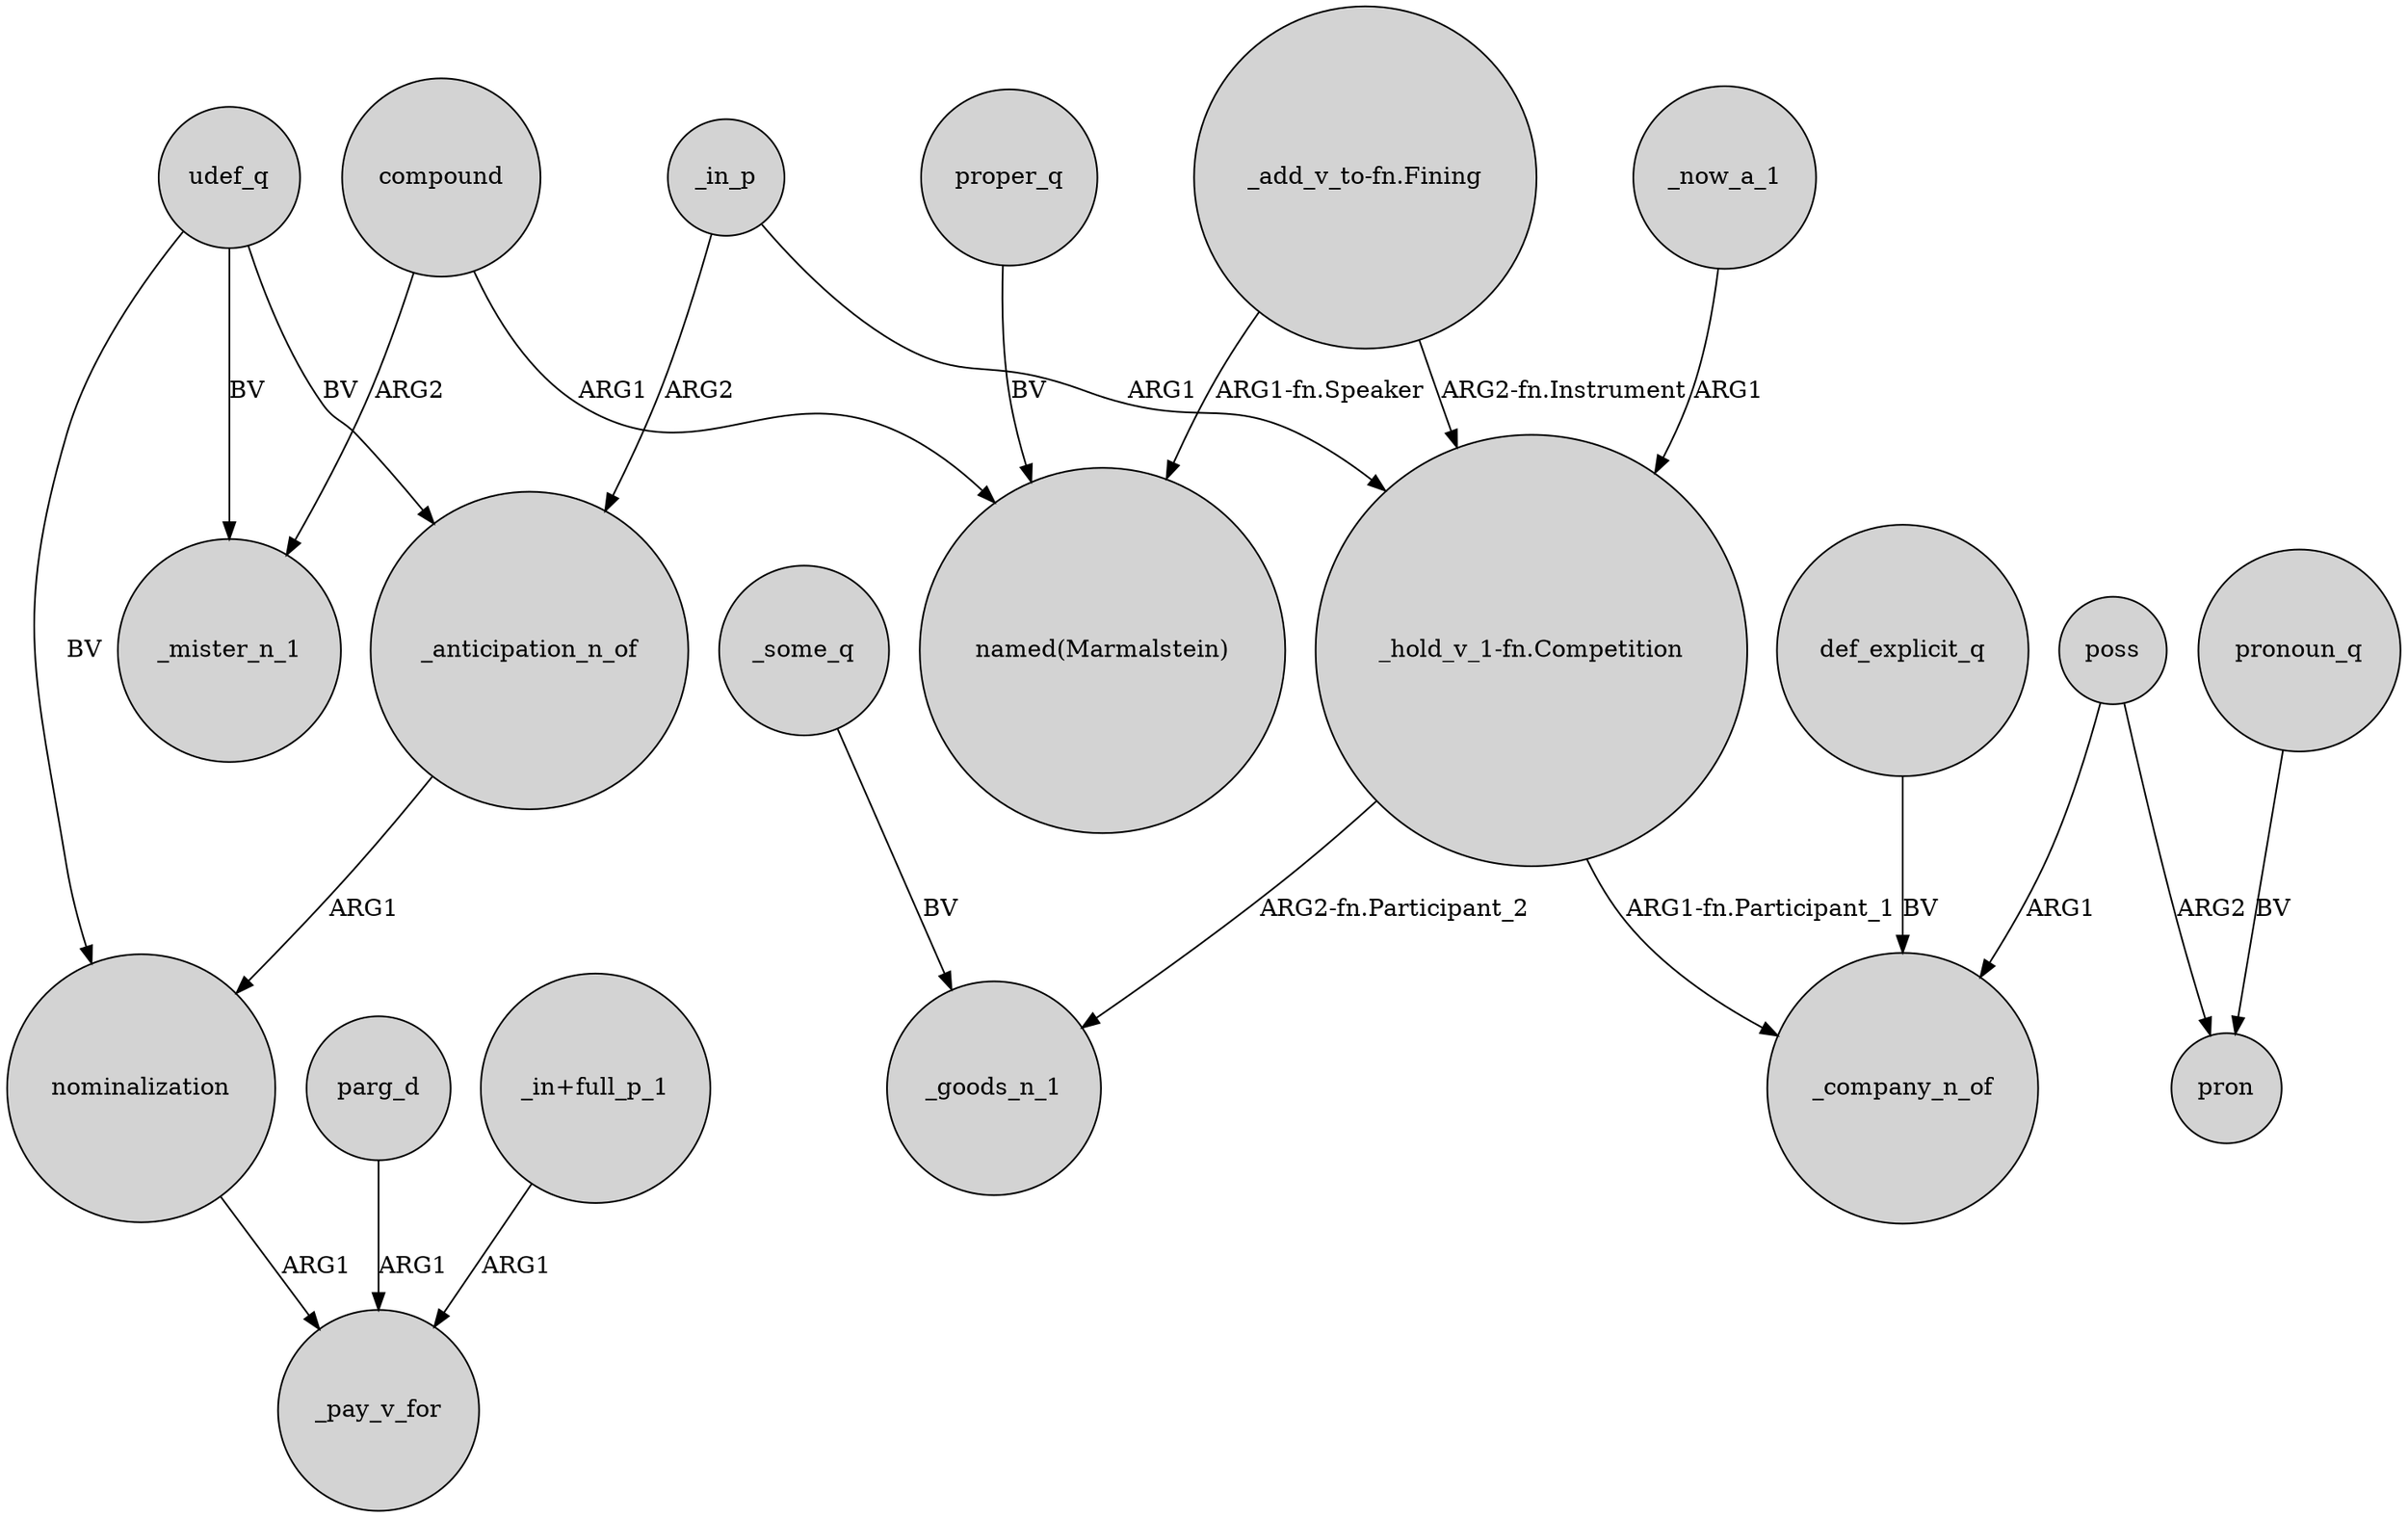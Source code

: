digraph {
	node [shape=circle style=filled]
	compound -> _mister_n_1 [label=ARG2]
	_now_a_1 -> "_hold_v_1-fn.Competition" [label=ARG1]
	"_hold_v_1-fn.Competition" -> _goods_n_1 [label="ARG2-fn.Participant_2"]
	udef_q -> nominalization [label=BV]
	_some_q -> _goods_n_1 [label=BV]
	udef_q -> _mister_n_1 [label=BV]
	_anticipation_n_of -> nominalization [label=ARG1]
	parg_d -> _pay_v_for [label=ARG1]
	"_in+full_p_1" -> _pay_v_for [label=ARG1]
	pronoun_q -> pron [label=BV]
	_in_p -> _anticipation_n_of [label=ARG2]
	poss -> pron [label=ARG2]
	"_add_v_to-fn.Fining" -> "_hold_v_1-fn.Competition" [label="ARG2-fn.Instrument"]
	_in_p -> "_hold_v_1-fn.Competition" [label=ARG1]
	compound -> "named(Marmalstein)" [label=ARG1]
	"_hold_v_1-fn.Competition" -> _company_n_of [label="ARG1-fn.Participant_1"]
	udef_q -> _anticipation_n_of [label=BV]
	proper_q -> "named(Marmalstein)" [label=BV]
	"_add_v_to-fn.Fining" -> "named(Marmalstein)" [label="ARG1-fn.Speaker"]
	poss -> _company_n_of [label=ARG1]
	def_explicit_q -> _company_n_of [label=BV]
	nominalization -> _pay_v_for [label=ARG1]
}
